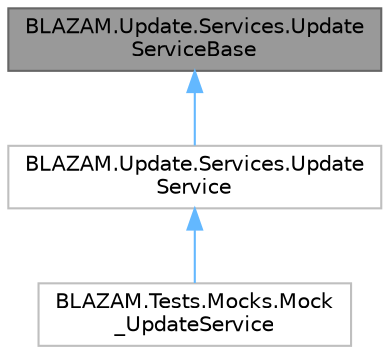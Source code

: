 digraph "BLAZAM.Update.Services.UpdateServiceBase"
{
 // LATEX_PDF_SIZE
  bgcolor="transparent";
  edge [fontname=Helvetica,fontsize=10,labelfontname=Helvetica,labelfontsize=10];
  node [fontname=Helvetica,fontsize=10,shape=box,height=0.2,width=0.4];
  Node1 [id="Node000001",label="BLAZAM.Update.Services.Update\lServiceBase",height=0.2,width=0.4,color="gray40", fillcolor="grey60", style="filled", fontcolor="black",tooltip=" "];
  Node1 -> Node2 [id="edge1_Node000001_Node000002",dir="back",color="steelblue1",style="solid",tooltip=" "];
  Node2 [id="Node000002",label="BLAZAM.Update.Services.Update\lService",height=0.2,width=0.4,color="grey75", fillcolor="white", style="filled",URL="$class_b_l_a_z_a_m_1_1_update_1_1_services_1_1_update_service.html",tooltip=" "];
  Node2 -> Node3 [id="edge2_Node000002_Node000003",dir="back",color="steelblue1",style="solid",tooltip=" "];
  Node3 [id="Node000003",label="BLAZAM.Tests.Mocks.Mock\l_UpdateService",height=0.2,width=0.4,color="grey75", fillcolor="white", style="filled",tooltip=" "];
}
